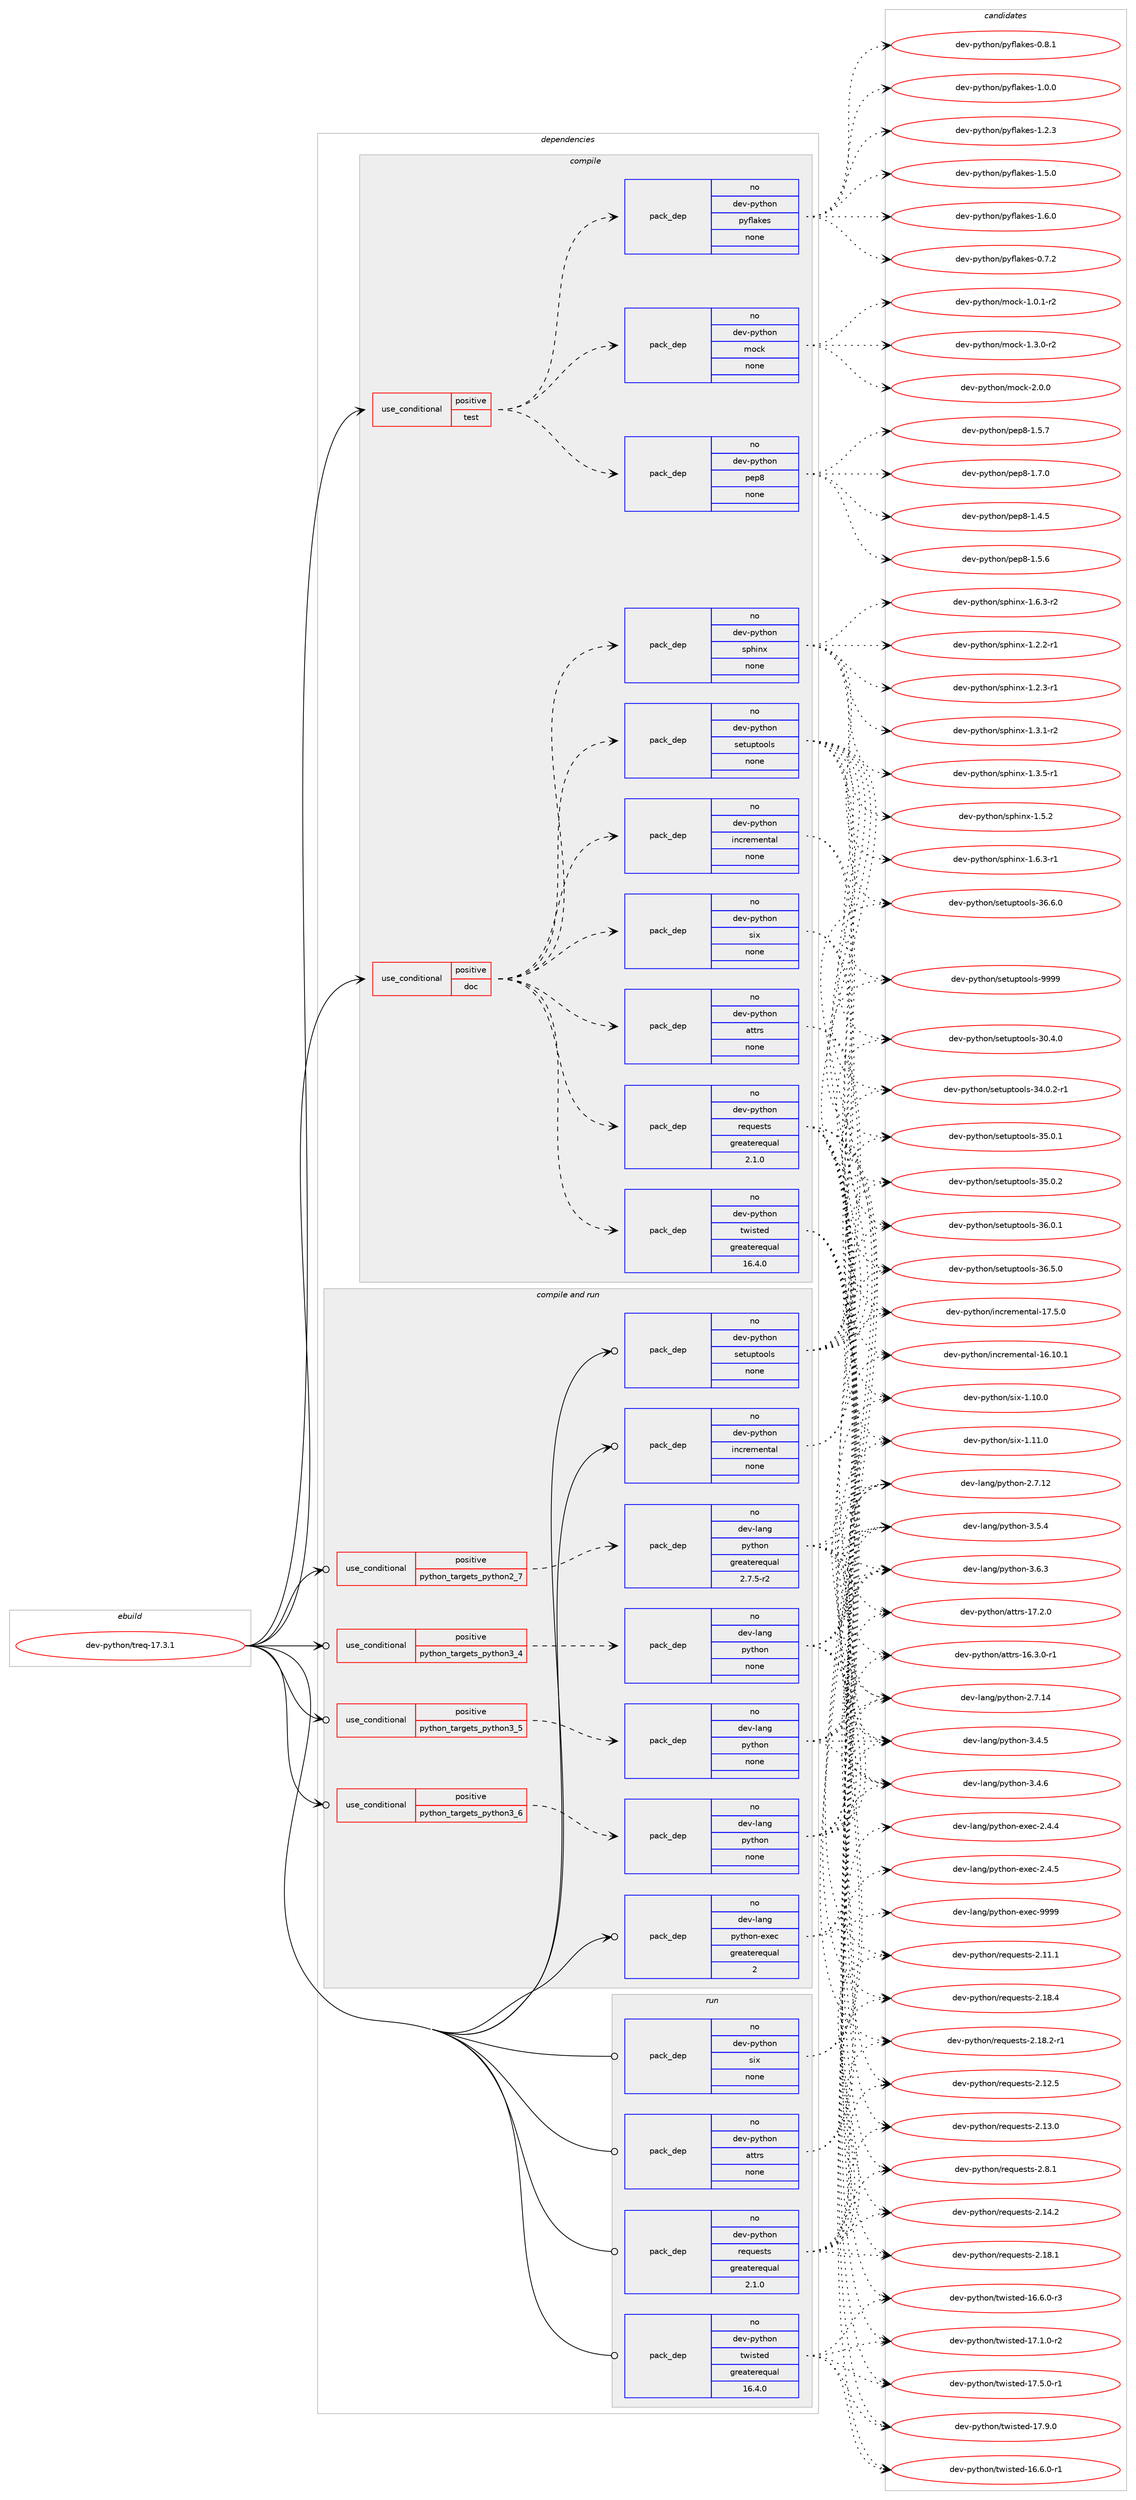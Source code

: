 digraph prolog {

# *************
# Graph options
# *************

newrank=true;
concentrate=true;
compound=true;
graph [rankdir=LR,fontname=Helvetica,fontsize=10,ranksep=1.5];#, ranksep=2.5, nodesep=0.2];
edge  [arrowhead=vee];
node  [fontname=Helvetica,fontsize=10];

# **********
# The ebuild
# **********

subgraph cluster_leftcol {
color=gray;
rank=same;
label=<<i>ebuild</i>>;
id [label="dev-python/treq-17.3.1", color=red, width=4, href="../dev-python/treq-17.3.1.svg"];
}

# ****************
# The dependencies
# ****************

subgraph cluster_midcol {
color=gray;
label=<<i>dependencies</i>>;
subgraph cluster_compile {
fillcolor="#eeeeee";
style=filled;
label=<<i>compile</i>>;
subgraph cond42987 {
dependency191275 [label=<<TABLE BORDER="0" CELLBORDER="1" CELLSPACING="0" CELLPADDING="4"><TR><TD ROWSPAN="3" CELLPADDING="10">use_conditional</TD></TR><TR><TD>positive</TD></TR><TR><TD>doc</TD></TR></TABLE>>, shape=none, color=red];
subgraph pack144332 {
dependency191276 [label=<<TABLE BORDER="0" CELLBORDER="1" CELLSPACING="0" CELLPADDING="4" WIDTH="220"><TR><TD ROWSPAN="6" CELLPADDING="30">pack_dep</TD></TR><TR><TD WIDTH="110">no</TD></TR><TR><TD>dev-python</TD></TR><TR><TD>sphinx</TD></TR><TR><TD>none</TD></TR><TR><TD></TD></TR></TABLE>>, shape=none, color=blue];
}
dependency191275:e -> dependency191276:w [weight=20,style="dashed",arrowhead="vee"];
subgraph pack144333 {
dependency191277 [label=<<TABLE BORDER="0" CELLBORDER="1" CELLSPACING="0" CELLPADDING="4" WIDTH="220"><TR><TD ROWSPAN="6" CELLPADDING="30">pack_dep</TD></TR><TR><TD WIDTH="110">no</TD></TR><TR><TD>dev-python</TD></TR><TR><TD>setuptools</TD></TR><TR><TD>none</TD></TR><TR><TD></TD></TR></TABLE>>, shape=none, color=blue];
}
dependency191275:e -> dependency191277:w [weight=20,style="dashed",arrowhead="vee"];
subgraph pack144334 {
dependency191278 [label=<<TABLE BORDER="0" CELLBORDER="1" CELLSPACING="0" CELLPADDING="4" WIDTH="220"><TR><TD ROWSPAN="6" CELLPADDING="30">pack_dep</TD></TR><TR><TD WIDTH="110">no</TD></TR><TR><TD>dev-python</TD></TR><TR><TD>incremental</TD></TR><TR><TD>none</TD></TR><TR><TD></TD></TR></TABLE>>, shape=none, color=blue];
}
dependency191275:e -> dependency191278:w [weight=20,style="dashed",arrowhead="vee"];
subgraph pack144335 {
dependency191279 [label=<<TABLE BORDER="0" CELLBORDER="1" CELLSPACING="0" CELLPADDING="4" WIDTH="220"><TR><TD ROWSPAN="6" CELLPADDING="30">pack_dep</TD></TR><TR><TD WIDTH="110">no</TD></TR><TR><TD>dev-python</TD></TR><TR><TD>six</TD></TR><TR><TD>none</TD></TR><TR><TD></TD></TR></TABLE>>, shape=none, color=blue];
}
dependency191275:e -> dependency191279:w [weight=20,style="dashed",arrowhead="vee"];
subgraph pack144336 {
dependency191280 [label=<<TABLE BORDER="0" CELLBORDER="1" CELLSPACING="0" CELLPADDING="4" WIDTH="220"><TR><TD ROWSPAN="6" CELLPADDING="30">pack_dep</TD></TR><TR><TD WIDTH="110">no</TD></TR><TR><TD>dev-python</TD></TR><TR><TD>twisted</TD></TR><TR><TD>greaterequal</TD></TR><TR><TD>16.4.0</TD></TR></TABLE>>, shape=none, color=blue];
}
dependency191275:e -> dependency191280:w [weight=20,style="dashed",arrowhead="vee"];
subgraph pack144337 {
dependency191281 [label=<<TABLE BORDER="0" CELLBORDER="1" CELLSPACING="0" CELLPADDING="4" WIDTH="220"><TR><TD ROWSPAN="6" CELLPADDING="30">pack_dep</TD></TR><TR><TD WIDTH="110">no</TD></TR><TR><TD>dev-python</TD></TR><TR><TD>requests</TD></TR><TR><TD>greaterequal</TD></TR><TR><TD>2.1.0</TD></TR></TABLE>>, shape=none, color=blue];
}
dependency191275:e -> dependency191281:w [weight=20,style="dashed",arrowhead="vee"];
subgraph pack144338 {
dependency191282 [label=<<TABLE BORDER="0" CELLBORDER="1" CELLSPACING="0" CELLPADDING="4" WIDTH="220"><TR><TD ROWSPAN="6" CELLPADDING="30">pack_dep</TD></TR><TR><TD WIDTH="110">no</TD></TR><TR><TD>dev-python</TD></TR><TR><TD>attrs</TD></TR><TR><TD>none</TD></TR><TR><TD></TD></TR></TABLE>>, shape=none, color=blue];
}
dependency191275:e -> dependency191282:w [weight=20,style="dashed",arrowhead="vee"];
}
id:e -> dependency191275:w [weight=20,style="solid",arrowhead="vee"];
subgraph cond42988 {
dependency191283 [label=<<TABLE BORDER="0" CELLBORDER="1" CELLSPACING="0" CELLPADDING="4"><TR><TD ROWSPAN="3" CELLPADDING="10">use_conditional</TD></TR><TR><TD>positive</TD></TR><TR><TD>test</TD></TR></TABLE>>, shape=none, color=red];
subgraph pack144339 {
dependency191284 [label=<<TABLE BORDER="0" CELLBORDER="1" CELLSPACING="0" CELLPADDING="4" WIDTH="220"><TR><TD ROWSPAN="6" CELLPADDING="30">pack_dep</TD></TR><TR><TD WIDTH="110">no</TD></TR><TR><TD>dev-python</TD></TR><TR><TD>mock</TD></TR><TR><TD>none</TD></TR><TR><TD></TD></TR></TABLE>>, shape=none, color=blue];
}
dependency191283:e -> dependency191284:w [weight=20,style="dashed",arrowhead="vee"];
subgraph pack144340 {
dependency191285 [label=<<TABLE BORDER="0" CELLBORDER="1" CELLSPACING="0" CELLPADDING="4" WIDTH="220"><TR><TD ROWSPAN="6" CELLPADDING="30">pack_dep</TD></TR><TR><TD WIDTH="110">no</TD></TR><TR><TD>dev-python</TD></TR><TR><TD>pyflakes</TD></TR><TR><TD>none</TD></TR><TR><TD></TD></TR></TABLE>>, shape=none, color=blue];
}
dependency191283:e -> dependency191285:w [weight=20,style="dashed",arrowhead="vee"];
subgraph pack144341 {
dependency191286 [label=<<TABLE BORDER="0" CELLBORDER="1" CELLSPACING="0" CELLPADDING="4" WIDTH="220"><TR><TD ROWSPAN="6" CELLPADDING="30">pack_dep</TD></TR><TR><TD WIDTH="110">no</TD></TR><TR><TD>dev-python</TD></TR><TR><TD>pep8</TD></TR><TR><TD>none</TD></TR><TR><TD></TD></TR></TABLE>>, shape=none, color=blue];
}
dependency191283:e -> dependency191286:w [weight=20,style="dashed",arrowhead="vee"];
}
id:e -> dependency191283:w [weight=20,style="solid",arrowhead="vee"];
}
subgraph cluster_compileandrun {
fillcolor="#eeeeee";
style=filled;
label=<<i>compile and run</i>>;
subgraph cond42989 {
dependency191287 [label=<<TABLE BORDER="0" CELLBORDER="1" CELLSPACING="0" CELLPADDING="4"><TR><TD ROWSPAN="3" CELLPADDING="10">use_conditional</TD></TR><TR><TD>positive</TD></TR><TR><TD>python_targets_python2_7</TD></TR></TABLE>>, shape=none, color=red];
subgraph pack144342 {
dependency191288 [label=<<TABLE BORDER="0" CELLBORDER="1" CELLSPACING="0" CELLPADDING="4" WIDTH="220"><TR><TD ROWSPAN="6" CELLPADDING="30">pack_dep</TD></TR><TR><TD WIDTH="110">no</TD></TR><TR><TD>dev-lang</TD></TR><TR><TD>python</TD></TR><TR><TD>greaterequal</TD></TR><TR><TD>2.7.5-r2</TD></TR></TABLE>>, shape=none, color=blue];
}
dependency191287:e -> dependency191288:w [weight=20,style="dashed",arrowhead="vee"];
}
id:e -> dependency191287:w [weight=20,style="solid",arrowhead="odotvee"];
subgraph cond42990 {
dependency191289 [label=<<TABLE BORDER="0" CELLBORDER="1" CELLSPACING="0" CELLPADDING="4"><TR><TD ROWSPAN="3" CELLPADDING="10">use_conditional</TD></TR><TR><TD>positive</TD></TR><TR><TD>python_targets_python3_4</TD></TR></TABLE>>, shape=none, color=red];
subgraph pack144343 {
dependency191290 [label=<<TABLE BORDER="0" CELLBORDER="1" CELLSPACING="0" CELLPADDING="4" WIDTH="220"><TR><TD ROWSPAN="6" CELLPADDING="30">pack_dep</TD></TR><TR><TD WIDTH="110">no</TD></TR><TR><TD>dev-lang</TD></TR><TR><TD>python</TD></TR><TR><TD>none</TD></TR><TR><TD></TD></TR></TABLE>>, shape=none, color=blue];
}
dependency191289:e -> dependency191290:w [weight=20,style="dashed",arrowhead="vee"];
}
id:e -> dependency191289:w [weight=20,style="solid",arrowhead="odotvee"];
subgraph cond42991 {
dependency191291 [label=<<TABLE BORDER="0" CELLBORDER="1" CELLSPACING="0" CELLPADDING="4"><TR><TD ROWSPAN="3" CELLPADDING="10">use_conditional</TD></TR><TR><TD>positive</TD></TR><TR><TD>python_targets_python3_5</TD></TR></TABLE>>, shape=none, color=red];
subgraph pack144344 {
dependency191292 [label=<<TABLE BORDER="0" CELLBORDER="1" CELLSPACING="0" CELLPADDING="4" WIDTH="220"><TR><TD ROWSPAN="6" CELLPADDING="30">pack_dep</TD></TR><TR><TD WIDTH="110">no</TD></TR><TR><TD>dev-lang</TD></TR><TR><TD>python</TD></TR><TR><TD>none</TD></TR><TR><TD></TD></TR></TABLE>>, shape=none, color=blue];
}
dependency191291:e -> dependency191292:w [weight=20,style="dashed",arrowhead="vee"];
}
id:e -> dependency191291:w [weight=20,style="solid",arrowhead="odotvee"];
subgraph cond42992 {
dependency191293 [label=<<TABLE BORDER="0" CELLBORDER="1" CELLSPACING="0" CELLPADDING="4"><TR><TD ROWSPAN="3" CELLPADDING="10">use_conditional</TD></TR><TR><TD>positive</TD></TR><TR><TD>python_targets_python3_6</TD></TR></TABLE>>, shape=none, color=red];
subgraph pack144345 {
dependency191294 [label=<<TABLE BORDER="0" CELLBORDER="1" CELLSPACING="0" CELLPADDING="4" WIDTH="220"><TR><TD ROWSPAN="6" CELLPADDING="30">pack_dep</TD></TR><TR><TD WIDTH="110">no</TD></TR><TR><TD>dev-lang</TD></TR><TR><TD>python</TD></TR><TR><TD>none</TD></TR><TR><TD></TD></TR></TABLE>>, shape=none, color=blue];
}
dependency191293:e -> dependency191294:w [weight=20,style="dashed",arrowhead="vee"];
}
id:e -> dependency191293:w [weight=20,style="solid",arrowhead="odotvee"];
subgraph pack144346 {
dependency191295 [label=<<TABLE BORDER="0" CELLBORDER="1" CELLSPACING="0" CELLPADDING="4" WIDTH="220"><TR><TD ROWSPAN="6" CELLPADDING="30">pack_dep</TD></TR><TR><TD WIDTH="110">no</TD></TR><TR><TD>dev-lang</TD></TR><TR><TD>python-exec</TD></TR><TR><TD>greaterequal</TD></TR><TR><TD>2</TD></TR></TABLE>>, shape=none, color=blue];
}
id:e -> dependency191295:w [weight=20,style="solid",arrowhead="odotvee"];
subgraph pack144347 {
dependency191296 [label=<<TABLE BORDER="0" CELLBORDER="1" CELLSPACING="0" CELLPADDING="4" WIDTH="220"><TR><TD ROWSPAN="6" CELLPADDING="30">pack_dep</TD></TR><TR><TD WIDTH="110">no</TD></TR><TR><TD>dev-python</TD></TR><TR><TD>incremental</TD></TR><TR><TD>none</TD></TR><TR><TD></TD></TR></TABLE>>, shape=none, color=blue];
}
id:e -> dependency191296:w [weight=20,style="solid",arrowhead="odotvee"];
subgraph pack144348 {
dependency191297 [label=<<TABLE BORDER="0" CELLBORDER="1" CELLSPACING="0" CELLPADDING="4" WIDTH="220"><TR><TD ROWSPAN="6" CELLPADDING="30">pack_dep</TD></TR><TR><TD WIDTH="110">no</TD></TR><TR><TD>dev-python</TD></TR><TR><TD>setuptools</TD></TR><TR><TD>none</TD></TR><TR><TD></TD></TR></TABLE>>, shape=none, color=blue];
}
id:e -> dependency191297:w [weight=20,style="solid",arrowhead="odotvee"];
}
subgraph cluster_run {
fillcolor="#eeeeee";
style=filled;
label=<<i>run</i>>;
subgraph pack144349 {
dependency191298 [label=<<TABLE BORDER="0" CELLBORDER="1" CELLSPACING="0" CELLPADDING="4" WIDTH="220"><TR><TD ROWSPAN="6" CELLPADDING="30">pack_dep</TD></TR><TR><TD WIDTH="110">no</TD></TR><TR><TD>dev-python</TD></TR><TR><TD>attrs</TD></TR><TR><TD>none</TD></TR><TR><TD></TD></TR></TABLE>>, shape=none, color=blue];
}
id:e -> dependency191298:w [weight=20,style="solid",arrowhead="odot"];
subgraph pack144350 {
dependency191299 [label=<<TABLE BORDER="0" CELLBORDER="1" CELLSPACING="0" CELLPADDING="4" WIDTH="220"><TR><TD ROWSPAN="6" CELLPADDING="30">pack_dep</TD></TR><TR><TD WIDTH="110">no</TD></TR><TR><TD>dev-python</TD></TR><TR><TD>requests</TD></TR><TR><TD>greaterequal</TD></TR><TR><TD>2.1.0</TD></TR></TABLE>>, shape=none, color=blue];
}
id:e -> dependency191299:w [weight=20,style="solid",arrowhead="odot"];
subgraph pack144351 {
dependency191300 [label=<<TABLE BORDER="0" CELLBORDER="1" CELLSPACING="0" CELLPADDING="4" WIDTH="220"><TR><TD ROWSPAN="6" CELLPADDING="30">pack_dep</TD></TR><TR><TD WIDTH="110">no</TD></TR><TR><TD>dev-python</TD></TR><TR><TD>six</TD></TR><TR><TD>none</TD></TR><TR><TD></TD></TR></TABLE>>, shape=none, color=blue];
}
id:e -> dependency191300:w [weight=20,style="solid",arrowhead="odot"];
subgraph pack144352 {
dependency191301 [label=<<TABLE BORDER="0" CELLBORDER="1" CELLSPACING="0" CELLPADDING="4" WIDTH="220"><TR><TD ROWSPAN="6" CELLPADDING="30">pack_dep</TD></TR><TR><TD WIDTH="110">no</TD></TR><TR><TD>dev-python</TD></TR><TR><TD>twisted</TD></TR><TR><TD>greaterequal</TD></TR><TR><TD>16.4.0</TD></TR></TABLE>>, shape=none, color=blue];
}
id:e -> dependency191301:w [weight=20,style="solid",arrowhead="odot"];
}
}

# **************
# The candidates
# **************

subgraph cluster_choices {
rank=same;
color=gray;
label=<<i>candidates</i>>;

subgraph choice144332 {
color=black;
nodesep=1;
choice10010111845112121116104111110471151121041051101204549465046504511449 [label="dev-python/sphinx-1.2.2-r1", color=red, width=4,href="../dev-python/sphinx-1.2.2-r1.svg"];
choice10010111845112121116104111110471151121041051101204549465046514511449 [label="dev-python/sphinx-1.2.3-r1", color=red, width=4,href="../dev-python/sphinx-1.2.3-r1.svg"];
choice10010111845112121116104111110471151121041051101204549465146494511450 [label="dev-python/sphinx-1.3.1-r2", color=red, width=4,href="../dev-python/sphinx-1.3.1-r2.svg"];
choice10010111845112121116104111110471151121041051101204549465146534511449 [label="dev-python/sphinx-1.3.5-r1", color=red, width=4,href="../dev-python/sphinx-1.3.5-r1.svg"];
choice1001011184511212111610411111047115112104105110120454946534650 [label="dev-python/sphinx-1.5.2", color=red, width=4,href="../dev-python/sphinx-1.5.2.svg"];
choice10010111845112121116104111110471151121041051101204549465446514511449 [label="dev-python/sphinx-1.6.3-r1", color=red, width=4,href="../dev-python/sphinx-1.6.3-r1.svg"];
choice10010111845112121116104111110471151121041051101204549465446514511450 [label="dev-python/sphinx-1.6.3-r2", color=red, width=4,href="../dev-python/sphinx-1.6.3-r2.svg"];
dependency191276:e -> choice10010111845112121116104111110471151121041051101204549465046504511449:w [style=dotted,weight="100"];
dependency191276:e -> choice10010111845112121116104111110471151121041051101204549465046514511449:w [style=dotted,weight="100"];
dependency191276:e -> choice10010111845112121116104111110471151121041051101204549465146494511450:w [style=dotted,weight="100"];
dependency191276:e -> choice10010111845112121116104111110471151121041051101204549465146534511449:w [style=dotted,weight="100"];
dependency191276:e -> choice1001011184511212111610411111047115112104105110120454946534650:w [style=dotted,weight="100"];
dependency191276:e -> choice10010111845112121116104111110471151121041051101204549465446514511449:w [style=dotted,weight="100"];
dependency191276:e -> choice10010111845112121116104111110471151121041051101204549465446514511450:w [style=dotted,weight="100"];
}
subgraph choice144333 {
color=black;
nodesep=1;
choice100101118451121211161041111104711510111611711211611111110811545514846524648 [label="dev-python/setuptools-30.4.0", color=red, width=4,href="../dev-python/setuptools-30.4.0.svg"];
choice1001011184511212111610411111047115101116117112116111111108115455152464846504511449 [label="dev-python/setuptools-34.0.2-r1", color=red, width=4,href="../dev-python/setuptools-34.0.2-r1.svg"];
choice100101118451121211161041111104711510111611711211611111110811545515346484649 [label="dev-python/setuptools-35.0.1", color=red, width=4,href="../dev-python/setuptools-35.0.1.svg"];
choice100101118451121211161041111104711510111611711211611111110811545515346484650 [label="dev-python/setuptools-35.0.2", color=red, width=4,href="../dev-python/setuptools-35.0.2.svg"];
choice100101118451121211161041111104711510111611711211611111110811545515446484649 [label="dev-python/setuptools-36.0.1", color=red, width=4,href="../dev-python/setuptools-36.0.1.svg"];
choice100101118451121211161041111104711510111611711211611111110811545515446534648 [label="dev-python/setuptools-36.5.0", color=red, width=4,href="../dev-python/setuptools-36.5.0.svg"];
choice100101118451121211161041111104711510111611711211611111110811545515446544648 [label="dev-python/setuptools-36.6.0", color=red, width=4,href="../dev-python/setuptools-36.6.0.svg"];
choice10010111845112121116104111110471151011161171121161111111081154557575757 [label="dev-python/setuptools-9999", color=red, width=4,href="../dev-python/setuptools-9999.svg"];
dependency191277:e -> choice100101118451121211161041111104711510111611711211611111110811545514846524648:w [style=dotted,weight="100"];
dependency191277:e -> choice1001011184511212111610411111047115101116117112116111111108115455152464846504511449:w [style=dotted,weight="100"];
dependency191277:e -> choice100101118451121211161041111104711510111611711211611111110811545515346484649:w [style=dotted,weight="100"];
dependency191277:e -> choice100101118451121211161041111104711510111611711211611111110811545515346484650:w [style=dotted,weight="100"];
dependency191277:e -> choice100101118451121211161041111104711510111611711211611111110811545515446484649:w [style=dotted,weight="100"];
dependency191277:e -> choice100101118451121211161041111104711510111611711211611111110811545515446534648:w [style=dotted,weight="100"];
dependency191277:e -> choice100101118451121211161041111104711510111611711211611111110811545515446544648:w [style=dotted,weight="100"];
dependency191277:e -> choice10010111845112121116104111110471151011161171121161111111081154557575757:w [style=dotted,weight="100"];
}
subgraph choice144334 {
color=black;
nodesep=1;
choice100101118451121211161041111104710511099114101109101110116971084549544649484649 [label="dev-python/incremental-16.10.1", color=red, width=4,href="../dev-python/incremental-16.10.1.svg"];
choice1001011184511212111610411111047105110991141011091011101169710845495546534648 [label="dev-python/incremental-17.5.0", color=red, width=4,href="../dev-python/incremental-17.5.0.svg"];
dependency191278:e -> choice100101118451121211161041111104710511099114101109101110116971084549544649484649:w [style=dotted,weight="100"];
dependency191278:e -> choice1001011184511212111610411111047105110991141011091011101169710845495546534648:w [style=dotted,weight="100"];
}
subgraph choice144335 {
color=black;
nodesep=1;
choice100101118451121211161041111104711510512045494649484648 [label="dev-python/six-1.10.0", color=red, width=4,href="../dev-python/six-1.10.0.svg"];
choice100101118451121211161041111104711510512045494649494648 [label="dev-python/six-1.11.0", color=red, width=4,href="../dev-python/six-1.11.0.svg"];
dependency191279:e -> choice100101118451121211161041111104711510512045494649484648:w [style=dotted,weight="100"];
dependency191279:e -> choice100101118451121211161041111104711510512045494649494648:w [style=dotted,weight="100"];
}
subgraph choice144336 {
color=black;
nodesep=1;
choice1001011184511212111610411111047116119105115116101100454954465446484511449 [label="dev-python/twisted-16.6.0-r1", color=red, width=4,href="../dev-python/twisted-16.6.0-r1.svg"];
choice1001011184511212111610411111047116119105115116101100454954465446484511451 [label="dev-python/twisted-16.6.0-r3", color=red, width=4,href="../dev-python/twisted-16.6.0-r3.svg"];
choice1001011184511212111610411111047116119105115116101100454955464946484511450 [label="dev-python/twisted-17.1.0-r2", color=red, width=4,href="../dev-python/twisted-17.1.0-r2.svg"];
choice1001011184511212111610411111047116119105115116101100454955465346484511449 [label="dev-python/twisted-17.5.0-r1", color=red, width=4,href="../dev-python/twisted-17.5.0-r1.svg"];
choice100101118451121211161041111104711611910511511610110045495546574648 [label="dev-python/twisted-17.9.0", color=red, width=4,href="../dev-python/twisted-17.9.0.svg"];
dependency191280:e -> choice1001011184511212111610411111047116119105115116101100454954465446484511449:w [style=dotted,weight="100"];
dependency191280:e -> choice1001011184511212111610411111047116119105115116101100454954465446484511451:w [style=dotted,weight="100"];
dependency191280:e -> choice1001011184511212111610411111047116119105115116101100454955464946484511450:w [style=dotted,weight="100"];
dependency191280:e -> choice1001011184511212111610411111047116119105115116101100454955465346484511449:w [style=dotted,weight="100"];
dependency191280:e -> choice100101118451121211161041111104711611910511511610110045495546574648:w [style=dotted,weight="100"];
}
subgraph choice144337 {
color=black;
nodesep=1;
choice100101118451121211161041111104711410111311710111511611545504649494649 [label="dev-python/requests-2.11.1", color=red, width=4,href="../dev-python/requests-2.11.1.svg"];
choice100101118451121211161041111104711410111311710111511611545504649504653 [label="dev-python/requests-2.12.5", color=red, width=4,href="../dev-python/requests-2.12.5.svg"];
choice100101118451121211161041111104711410111311710111511611545504649514648 [label="dev-python/requests-2.13.0", color=red, width=4,href="../dev-python/requests-2.13.0.svg"];
choice100101118451121211161041111104711410111311710111511611545504649524650 [label="dev-python/requests-2.14.2", color=red, width=4,href="../dev-python/requests-2.14.2.svg"];
choice100101118451121211161041111104711410111311710111511611545504649564649 [label="dev-python/requests-2.18.1", color=red, width=4,href="../dev-python/requests-2.18.1.svg"];
choice1001011184511212111610411111047114101113117101115116115455046495646504511449 [label="dev-python/requests-2.18.2-r1", color=red, width=4,href="../dev-python/requests-2.18.2-r1.svg"];
choice100101118451121211161041111104711410111311710111511611545504649564652 [label="dev-python/requests-2.18.4", color=red, width=4,href="../dev-python/requests-2.18.4.svg"];
choice1001011184511212111610411111047114101113117101115116115455046564649 [label="dev-python/requests-2.8.1", color=red, width=4,href="../dev-python/requests-2.8.1.svg"];
dependency191281:e -> choice100101118451121211161041111104711410111311710111511611545504649494649:w [style=dotted,weight="100"];
dependency191281:e -> choice100101118451121211161041111104711410111311710111511611545504649504653:w [style=dotted,weight="100"];
dependency191281:e -> choice100101118451121211161041111104711410111311710111511611545504649514648:w [style=dotted,weight="100"];
dependency191281:e -> choice100101118451121211161041111104711410111311710111511611545504649524650:w [style=dotted,weight="100"];
dependency191281:e -> choice100101118451121211161041111104711410111311710111511611545504649564649:w [style=dotted,weight="100"];
dependency191281:e -> choice1001011184511212111610411111047114101113117101115116115455046495646504511449:w [style=dotted,weight="100"];
dependency191281:e -> choice100101118451121211161041111104711410111311710111511611545504649564652:w [style=dotted,weight="100"];
dependency191281:e -> choice1001011184511212111610411111047114101113117101115116115455046564649:w [style=dotted,weight="100"];
}
subgraph choice144338 {
color=black;
nodesep=1;
choice100101118451121211161041111104797116116114115454954465146484511449 [label="dev-python/attrs-16.3.0-r1", color=red, width=4,href="../dev-python/attrs-16.3.0-r1.svg"];
choice10010111845112121116104111110479711611611411545495546504648 [label="dev-python/attrs-17.2.0", color=red, width=4,href="../dev-python/attrs-17.2.0.svg"];
dependency191282:e -> choice100101118451121211161041111104797116116114115454954465146484511449:w [style=dotted,weight="100"];
dependency191282:e -> choice10010111845112121116104111110479711611611411545495546504648:w [style=dotted,weight="100"];
}
subgraph choice144339 {
color=black;
nodesep=1;
choice1001011184511212111610411111047109111991074549464846494511450 [label="dev-python/mock-1.0.1-r2", color=red, width=4,href="../dev-python/mock-1.0.1-r2.svg"];
choice1001011184511212111610411111047109111991074549465146484511450 [label="dev-python/mock-1.3.0-r2", color=red, width=4,href="../dev-python/mock-1.3.0-r2.svg"];
choice100101118451121211161041111104710911199107455046484648 [label="dev-python/mock-2.0.0", color=red, width=4,href="../dev-python/mock-2.0.0.svg"];
dependency191284:e -> choice1001011184511212111610411111047109111991074549464846494511450:w [style=dotted,weight="100"];
dependency191284:e -> choice1001011184511212111610411111047109111991074549465146484511450:w [style=dotted,weight="100"];
dependency191284:e -> choice100101118451121211161041111104710911199107455046484648:w [style=dotted,weight="100"];
}
subgraph choice144340 {
color=black;
nodesep=1;
choice100101118451121211161041111104711212110210897107101115454846554650 [label="dev-python/pyflakes-0.7.2", color=red, width=4,href="../dev-python/pyflakes-0.7.2.svg"];
choice100101118451121211161041111104711212110210897107101115454846564649 [label="dev-python/pyflakes-0.8.1", color=red, width=4,href="../dev-python/pyflakes-0.8.1.svg"];
choice100101118451121211161041111104711212110210897107101115454946484648 [label="dev-python/pyflakes-1.0.0", color=red, width=4,href="../dev-python/pyflakes-1.0.0.svg"];
choice100101118451121211161041111104711212110210897107101115454946504651 [label="dev-python/pyflakes-1.2.3", color=red, width=4,href="../dev-python/pyflakes-1.2.3.svg"];
choice100101118451121211161041111104711212110210897107101115454946534648 [label="dev-python/pyflakes-1.5.0", color=red, width=4,href="../dev-python/pyflakes-1.5.0.svg"];
choice100101118451121211161041111104711212110210897107101115454946544648 [label="dev-python/pyflakes-1.6.0", color=red, width=4,href="../dev-python/pyflakes-1.6.0.svg"];
dependency191285:e -> choice100101118451121211161041111104711212110210897107101115454846554650:w [style=dotted,weight="100"];
dependency191285:e -> choice100101118451121211161041111104711212110210897107101115454846564649:w [style=dotted,weight="100"];
dependency191285:e -> choice100101118451121211161041111104711212110210897107101115454946484648:w [style=dotted,weight="100"];
dependency191285:e -> choice100101118451121211161041111104711212110210897107101115454946504651:w [style=dotted,weight="100"];
dependency191285:e -> choice100101118451121211161041111104711212110210897107101115454946534648:w [style=dotted,weight="100"];
dependency191285:e -> choice100101118451121211161041111104711212110210897107101115454946544648:w [style=dotted,weight="100"];
}
subgraph choice144341 {
color=black;
nodesep=1;
choice100101118451121211161041111104711210111256454946524653 [label="dev-python/pep8-1.4.5", color=red, width=4,href="../dev-python/pep8-1.4.5.svg"];
choice100101118451121211161041111104711210111256454946534654 [label="dev-python/pep8-1.5.6", color=red, width=4,href="../dev-python/pep8-1.5.6.svg"];
choice100101118451121211161041111104711210111256454946534655 [label="dev-python/pep8-1.5.7", color=red, width=4,href="../dev-python/pep8-1.5.7.svg"];
choice100101118451121211161041111104711210111256454946554648 [label="dev-python/pep8-1.7.0", color=red, width=4,href="../dev-python/pep8-1.7.0.svg"];
dependency191286:e -> choice100101118451121211161041111104711210111256454946524653:w [style=dotted,weight="100"];
dependency191286:e -> choice100101118451121211161041111104711210111256454946534654:w [style=dotted,weight="100"];
dependency191286:e -> choice100101118451121211161041111104711210111256454946534655:w [style=dotted,weight="100"];
dependency191286:e -> choice100101118451121211161041111104711210111256454946554648:w [style=dotted,weight="100"];
}
subgraph choice144342 {
color=black;
nodesep=1;
choice10010111845108971101034711212111610411111045504655464950 [label="dev-lang/python-2.7.12", color=red, width=4,href="../dev-lang/python-2.7.12.svg"];
choice10010111845108971101034711212111610411111045504655464952 [label="dev-lang/python-2.7.14", color=red, width=4,href="../dev-lang/python-2.7.14.svg"];
choice100101118451089711010347112121116104111110455146524653 [label="dev-lang/python-3.4.5", color=red, width=4,href="../dev-lang/python-3.4.5.svg"];
choice100101118451089711010347112121116104111110455146524654 [label="dev-lang/python-3.4.6", color=red, width=4,href="../dev-lang/python-3.4.6.svg"];
choice100101118451089711010347112121116104111110455146534652 [label="dev-lang/python-3.5.4", color=red, width=4,href="../dev-lang/python-3.5.4.svg"];
choice100101118451089711010347112121116104111110455146544651 [label="dev-lang/python-3.6.3", color=red, width=4,href="../dev-lang/python-3.6.3.svg"];
dependency191288:e -> choice10010111845108971101034711212111610411111045504655464950:w [style=dotted,weight="100"];
dependency191288:e -> choice10010111845108971101034711212111610411111045504655464952:w [style=dotted,weight="100"];
dependency191288:e -> choice100101118451089711010347112121116104111110455146524653:w [style=dotted,weight="100"];
dependency191288:e -> choice100101118451089711010347112121116104111110455146524654:w [style=dotted,weight="100"];
dependency191288:e -> choice100101118451089711010347112121116104111110455146534652:w [style=dotted,weight="100"];
dependency191288:e -> choice100101118451089711010347112121116104111110455146544651:w [style=dotted,weight="100"];
}
subgraph choice144343 {
color=black;
nodesep=1;
choice10010111845108971101034711212111610411111045504655464950 [label="dev-lang/python-2.7.12", color=red, width=4,href="../dev-lang/python-2.7.12.svg"];
choice10010111845108971101034711212111610411111045504655464952 [label="dev-lang/python-2.7.14", color=red, width=4,href="../dev-lang/python-2.7.14.svg"];
choice100101118451089711010347112121116104111110455146524653 [label="dev-lang/python-3.4.5", color=red, width=4,href="../dev-lang/python-3.4.5.svg"];
choice100101118451089711010347112121116104111110455146524654 [label="dev-lang/python-3.4.6", color=red, width=4,href="../dev-lang/python-3.4.6.svg"];
choice100101118451089711010347112121116104111110455146534652 [label="dev-lang/python-3.5.4", color=red, width=4,href="../dev-lang/python-3.5.4.svg"];
choice100101118451089711010347112121116104111110455146544651 [label="dev-lang/python-3.6.3", color=red, width=4,href="../dev-lang/python-3.6.3.svg"];
dependency191290:e -> choice10010111845108971101034711212111610411111045504655464950:w [style=dotted,weight="100"];
dependency191290:e -> choice10010111845108971101034711212111610411111045504655464952:w [style=dotted,weight="100"];
dependency191290:e -> choice100101118451089711010347112121116104111110455146524653:w [style=dotted,weight="100"];
dependency191290:e -> choice100101118451089711010347112121116104111110455146524654:w [style=dotted,weight="100"];
dependency191290:e -> choice100101118451089711010347112121116104111110455146534652:w [style=dotted,weight="100"];
dependency191290:e -> choice100101118451089711010347112121116104111110455146544651:w [style=dotted,weight="100"];
}
subgraph choice144344 {
color=black;
nodesep=1;
choice10010111845108971101034711212111610411111045504655464950 [label="dev-lang/python-2.7.12", color=red, width=4,href="../dev-lang/python-2.7.12.svg"];
choice10010111845108971101034711212111610411111045504655464952 [label="dev-lang/python-2.7.14", color=red, width=4,href="../dev-lang/python-2.7.14.svg"];
choice100101118451089711010347112121116104111110455146524653 [label="dev-lang/python-3.4.5", color=red, width=4,href="../dev-lang/python-3.4.5.svg"];
choice100101118451089711010347112121116104111110455146524654 [label="dev-lang/python-3.4.6", color=red, width=4,href="../dev-lang/python-3.4.6.svg"];
choice100101118451089711010347112121116104111110455146534652 [label="dev-lang/python-3.5.4", color=red, width=4,href="../dev-lang/python-3.5.4.svg"];
choice100101118451089711010347112121116104111110455146544651 [label="dev-lang/python-3.6.3", color=red, width=4,href="../dev-lang/python-3.6.3.svg"];
dependency191292:e -> choice10010111845108971101034711212111610411111045504655464950:w [style=dotted,weight="100"];
dependency191292:e -> choice10010111845108971101034711212111610411111045504655464952:w [style=dotted,weight="100"];
dependency191292:e -> choice100101118451089711010347112121116104111110455146524653:w [style=dotted,weight="100"];
dependency191292:e -> choice100101118451089711010347112121116104111110455146524654:w [style=dotted,weight="100"];
dependency191292:e -> choice100101118451089711010347112121116104111110455146534652:w [style=dotted,weight="100"];
dependency191292:e -> choice100101118451089711010347112121116104111110455146544651:w [style=dotted,weight="100"];
}
subgraph choice144345 {
color=black;
nodesep=1;
choice10010111845108971101034711212111610411111045504655464950 [label="dev-lang/python-2.7.12", color=red, width=4,href="../dev-lang/python-2.7.12.svg"];
choice10010111845108971101034711212111610411111045504655464952 [label="dev-lang/python-2.7.14", color=red, width=4,href="../dev-lang/python-2.7.14.svg"];
choice100101118451089711010347112121116104111110455146524653 [label="dev-lang/python-3.4.5", color=red, width=4,href="../dev-lang/python-3.4.5.svg"];
choice100101118451089711010347112121116104111110455146524654 [label="dev-lang/python-3.4.6", color=red, width=4,href="../dev-lang/python-3.4.6.svg"];
choice100101118451089711010347112121116104111110455146534652 [label="dev-lang/python-3.5.4", color=red, width=4,href="../dev-lang/python-3.5.4.svg"];
choice100101118451089711010347112121116104111110455146544651 [label="dev-lang/python-3.6.3", color=red, width=4,href="../dev-lang/python-3.6.3.svg"];
dependency191294:e -> choice10010111845108971101034711212111610411111045504655464950:w [style=dotted,weight="100"];
dependency191294:e -> choice10010111845108971101034711212111610411111045504655464952:w [style=dotted,weight="100"];
dependency191294:e -> choice100101118451089711010347112121116104111110455146524653:w [style=dotted,weight="100"];
dependency191294:e -> choice100101118451089711010347112121116104111110455146524654:w [style=dotted,weight="100"];
dependency191294:e -> choice100101118451089711010347112121116104111110455146534652:w [style=dotted,weight="100"];
dependency191294:e -> choice100101118451089711010347112121116104111110455146544651:w [style=dotted,weight="100"];
}
subgraph choice144346 {
color=black;
nodesep=1;
choice1001011184510897110103471121211161041111104510112010199455046524652 [label="dev-lang/python-exec-2.4.4", color=red, width=4,href="../dev-lang/python-exec-2.4.4.svg"];
choice1001011184510897110103471121211161041111104510112010199455046524653 [label="dev-lang/python-exec-2.4.5", color=red, width=4,href="../dev-lang/python-exec-2.4.5.svg"];
choice10010111845108971101034711212111610411111045101120101994557575757 [label="dev-lang/python-exec-9999", color=red, width=4,href="../dev-lang/python-exec-9999.svg"];
dependency191295:e -> choice1001011184510897110103471121211161041111104510112010199455046524652:w [style=dotted,weight="100"];
dependency191295:e -> choice1001011184510897110103471121211161041111104510112010199455046524653:w [style=dotted,weight="100"];
dependency191295:e -> choice10010111845108971101034711212111610411111045101120101994557575757:w [style=dotted,weight="100"];
}
subgraph choice144347 {
color=black;
nodesep=1;
choice100101118451121211161041111104710511099114101109101110116971084549544649484649 [label="dev-python/incremental-16.10.1", color=red, width=4,href="../dev-python/incremental-16.10.1.svg"];
choice1001011184511212111610411111047105110991141011091011101169710845495546534648 [label="dev-python/incremental-17.5.0", color=red, width=4,href="../dev-python/incremental-17.5.0.svg"];
dependency191296:e -> choice100101118451121211161041111104710511099114101109101110116971084549544649484649:w [style=dotted,weight="100"];
dependency191296:e -> choice1001011184511212111610411111047105110991141011091011101169710845495546534648:w [style=dotted,weight="100"];
}
subgraph choice144348 {
color=black;
nodesep=1;
choice100101118451121211161041111104711510111611711211611111110811545514846524648 [label="dev-python/setuptools-30.4.0", color=red, width=4,href="../dev-python/setuptools-30.4.0.svg"];
choice1001011184511212111610411111047115101116117112116111111108115455152464846504511449 [label="dev-python/setuptools-34.0.2-r1", color=red, width=4,href="../dev-python/setuptools-34.0.2-r1.svg"];
choice100101118451121211161041111104711510111611711211611111110811545515346484649 [label="dev-python/setuptools-35.0.1", color=red, width=4,href="../dev-python/setuptools-35.0.1.svg"];
choice100101118451121211161041111104711510111611711211611111110811545515346484650 [label="dev-python/setuptools-35.0.2", color=red, width=4,href="../dev-python/setuptools-35.0.2.svg"];
choice100101118451121211161041111104711510111611711211611111110811545515446484649 [label="dev-python/setuptools-36.0.1", color=red, width=4,href="../dev-python/setuptools-36.0.1.svg"];
choice100101118451121211161041111104711510111611711211611111110811545515446534648 [label="dev-python/setuptools-36.5.0", color=red, width=4,href="../dev-python/setuptools-36.5.0.svg"];
choice100101118451121211161041111104711510111611711211611111110811545515446544648 [label="dev-python/setuptools-36.6.0", color=red, width=4,href="../dev-python/setuptools-36.6.0.svg"];
choice10010111845112121116104111110471151011161171121161111111081154557575757 [label="dev-python/setuptools-9999", color=red, width=4,href="../dev-python/setuptools-9999.svg"];
dependency191297:e -> choice100101118451121211161041111104711510111611711211611111110811545514846524648:w [style=dotted,weight="100"];
dependency191297:e -> choice1001011184511212111610411111047115101116117112116111111108115455152464846504511449:w [style=dotted,weight="100"];
dependency191297:e -> choice100101118451121211161041111104711510111611711211611111110811545515346484649:w [style=dotted,weight="100"];
dependency191297:e -> choice100101118451121211161041111104711510111611711211611111110811545515346484650:w [style=dotted,weight="100"];
dependency191297:e -> choice100101118451121211161041111104711510111611711211611111110811545515446484649:w [style=dotted,weight="100"];
dependency191297:e -> choice100101118451121211161041111104711510111611711211611111110811545515446534648:w [style=dotted,weight="100"];
dependency191297:e -> choice100101118451121211161041111104711510111611711211611111110811545515446544648:w [style=dotted,weight="100"];
dependency191297:e -> choice10010111845112121116104111110471151011161171121161111111081154557575757:w [style=dotted,weight="100"];
}
subgraph choice144349 {
color=black;
nodesep=1;
choice100101118451121211161041111104797116116114115454954465146484511449 [label="dev-python/attrs-16.3.0-r1", color=red, width=4,href="../dev-python/attrs-16.3.0-r1.svg"];
choice10010111845112121116104111110479711611611411545495546504648 [label="dev-python/attrs-17.2.0", color=red, width=4,href="../dev-python/attrs-17.2.0.svg"];
dependency191298:e -> choice100101118451121211161041111104797116116114115454954465146484511449:w [style=dotted,weight="100"];
dependency191298:e -> choice10010111845112121116104111110479711611611411545495546504648:w [style=dotted,weight="100"];
}
subgraph choice144350 {
color=black;
nodesep=1;
choice100101118451121211161041111104711410111311710111511611545504649494649 [label="dev-python/requests-2.11.1", color=red, width=4,href="../dev-python/requests-2.11.1.svg"];
choice100101118451121211161041111104711410111311710111511611545504649504653 [label="dev-python/requests-2.12.5", color=red, width=4,href="../dev-python/requests-2.12.5.svg"];
choice100101118451121211161041111104711410111311710111511611545504649514648 [label="dev-python/requests-2.13.0", color=red, width=4,href="../dev-python/requests-2.13.0.svg"];
choice100101118451121211161041111104711410111311710111511611545504649524650 [label="dev-python/requests-2.14.2", color=red, width=4,href="../dev-python/requests-2.14.2.svg"];
choice100101118451121211161041111104711410111311710111511611545504649564649 [label="dev-python/requests-2.18.1", color=red, width=4,href="../dev-python/requests-2.18.1.svg"];
choice1001011184511212111610411111047114101113117101115116115455046495646504511449 [label="dev-python/requests-2.18.2-r1", color=red, width=4,href="../dev-python/requests-2.18.2-r1.svg"];
choice100101118451121211161041111104711410111311710111511611545504649564652 [label="dev-python/requests-2.18.4", color=red, width=4,href="../dev-python/requests-2.18.4.svg"];
choice1001011184511212111610411111047114101113117101115116115455046564649 [label="dev-python/requests-2.8.1", color=red, width=4,href="../dev-python/requests-2.8.1.svg"];
dependency191299:e -> choice100101118451121211161041111104711410111311710111511611545504649494649:w [style=dotted,weight="100"];
dependency191299:e -> choice100101118451121211161041111104711410111311710111511611545504649504653:w [style=dotted,weight="100"];
dependency191299:e -> choice100101118451121211161041111104711410111311710111511611545504649514648:w [style=dotted,weight="100"];
dependency191299:e -> choice100101118451121211161041111104711410111311710111511611545504649524650:w [style=dotted,weight="100"];
dependency191299:e -> choice100101118451121211161041111104711410111311710111511611545504649564649:w [style=dotted,weight="100"];
dependency191299:e -> choice1001011184511212111610411111047114101113117101115116115455046495646504511449:w [style=dotted,weight="100"];
dependency191299:e -> choice100101118451121211161041111104711410111311710111511611545504649564652:w [style=dotted,weight="100"];
dependency191299:e -> choice1001011184511212111610411111047114101113117101115116115455046564649:w [style=dotted,weight="100"];
}
subgraph choice144351 {
color=black;
nodesep=1;
choice100101118451121211161041111104711510512045494649484648 [label="dev-python/six-1.10.0", color=red, width=4,href="../dev-python/six-1.10.0.svg"];
choice100101118451121211161041111104711510512045494649494648 [label="dev-python/six-1.11.0", color=red, width=4,href="../dev-python/six-1.11.0.svg"];
dependency191300:e -> choice100101118451121211161041111104711510512045494649484648:w [style=dotted,weight="100"];
dependency191300:e -> choice100101118451121211161041111104711510512045494649494648:w [style=dotted,weight="100"];
}
subgraph choice144352 {
color=black;
nodesep=1;
choice1001011184511212111610411111047116119105115116101100454954465446484511449 [label="dev-python/twisted-16.6.0-r1", color=red, width=4,href="../dev-python/twisted-16.6.0-r1.svg"];
choice1001011184511212111610411111047116119105115116101100454954465446484511451 [label="dev-python/twisted-16.6.0-r3", color=red, width=4,href="../dev-python/twisted-16.6.0-r3.svg"];
choice1001011184511212111610411111047116119105115116101100454955464946484511450 [label="dev-python/twisted-17.1.0-r2", color=red, width=4,href="../dev-python/twisted-17.1.0-r2.svg"];
choice1001011184511212111610411111047116119105115116101100454955465346484511449 [label="dev-python/twisted-17.5.0-r1", color=red, width=4,href="../dev-python/twisted-17.5.0-r1.svg"];
choice100101118451121211161041111104711611910511511610110045495546574648 [label="dev-python/twisted-17.9.0", color=red, width=4,href="../dev-python/twisted-17.9.0.svg"];
dependency191301:e -> choice1001011184511212111610411111047116119105115116101100454954465446484511449:w [style=dotted,weight="100"];
dependency191301:e -> choice1001011184511212111610411111047116119105115116101100454954465446484511451:w [style=dotted,weight="100"];
dependency191301:e -> choice1001011184511212111610411111047116119105115116101100454955464946484511450:w [style=dotted,weight="100"];
dependency191301:e -> choice1001011184511212111610411111047116119105115116101100454955465346484511449:w [style=dotted,weight="100"];
dependency191301:e -> choice100101118451121211161041111104711611910511511610110045495546574648:w [style=dotted,weight="100"];
}
}

}
